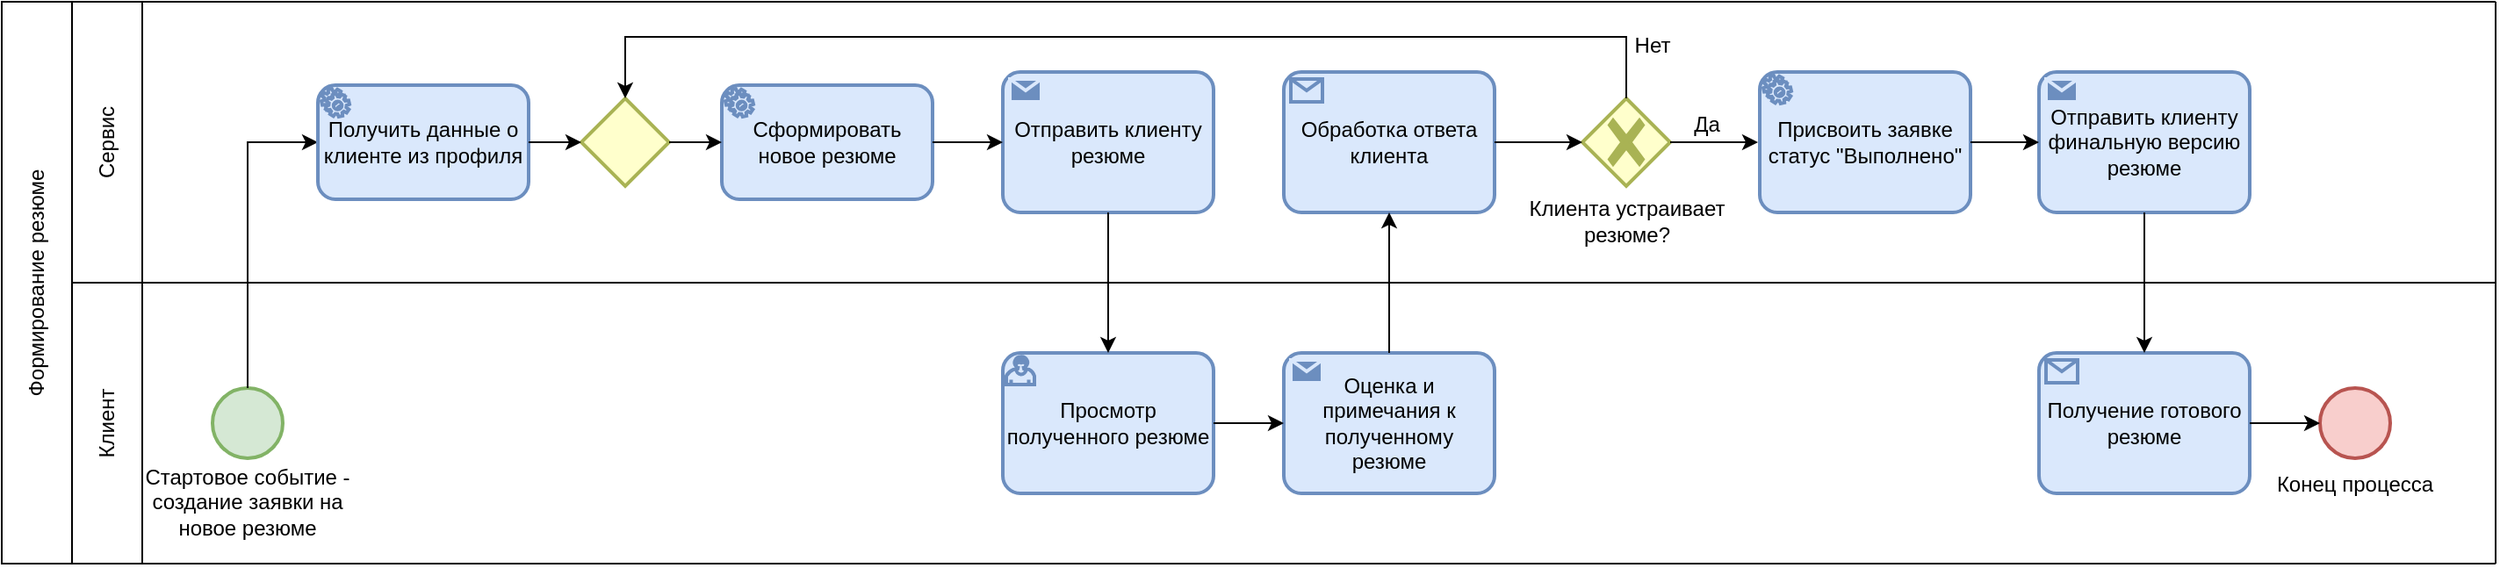 <mxfile version="21.0.6" type="device"><diagram id="C5RBs43oDa-KdzZeNtuy" name="Page-1"><mxGraphModel dx="1500" dy="839" grid="1" gridSize="10" guides="1" tooltips="1" connect="1" arrows="1" fold="1" page="1" pageScale="1" pageWidth="827" pageHeight="1169" math="0" shadow="0"><root><mxCell id="WIyWlLk6GJQsqaUBKTNV-0"/><mxCell id="WIyWlLk6GJQsqaUBKTNV-1" parent="WIyWlLk6GJQsqaUBKTNV-0"/><mxCell id="E5GW4FJA_aySaG-Rxgp2-0" value="Клиент" style="rounded=0;whiteSpace=wrap;html=1;rotation=-90;" vertex="1" parent="WIyWlLk6GJQsqaUBKTNV-1"><mxGeometry x="100" y="380" width="160" height="40" as="geometry"/></mxCell><mxCell id="E5GW4FJA_aySaG-Rxgp2-1" value="Сервис" style="rounded=0;whiteSpace=wrap;html=1;rotation=-90;" vertex="1" parent="WIyWlLk6GJQsqaUBKTNV-1"><mxGeometry x="100" y="220" width="160" height="40" as="geometry"/></mxCell><mxCell id="E5GW4FJA_aySaG-Rxgp2-2" value="" style="endArrow=none;html=1;rounded=0;exitX=0;exitY=1;exitDx=0;exitDy=0;" edge="1" parent="WIyWlLk6GJQsqaUBKTNV-1" source="E5GW4FJA_aySaG-Rxgp2-0"><mxGeometry width="50" height="50" relative="1" as="geometry"><mxPoint x="720" y="330" as="sourcePoint"/><mxPoint x="1540" y="480" as="targetPoint"/></mxGeometry></mxCell><mxCell id="E5GW4FJA_aySaG-Rxgp2-3" value="" style="endArrow=none;html=1;rounded=0;exitX=1;exitY=1;exitDx=0;exitDy=0;" edge="1" parent="WIyWlLk6GJQsqaUBKTNV-1" source="E5GW4FJA_aySaG-Rxgp2-1"><mxGeometry width="50" height="50" relative="1" as="geometry"><mxPoint x="300" y="270" as="sourcePoint"/><mxPoint x="1540" y="160" as="targetPoint"/></mxGeometry></mxCell><mxCell id="E5GW4FJA_aySaG-Rxgp2-4" value="" style="endArrow=none;html=1;rounded=0;exitX=0;exitY=1;exitDx=0;exitDy=0;" edge="1" parent="WIyWlLk6GJQsqaUBKTNV-1" source="E5GW4FJA_aySaG-Rxgp2-1"><mxGeometry width="50" height="50" relative="1" as="geometry"><mxPoint x="220" y="340" as="sourcePoint"/><mxPoint x="1540" y="320" as="targetPoint"/></mxGeometry></mxCell><mxCell id="E5GW4FJA_aySaG-Rxgp2-5" value="" style="ellipse;whiteSpace=wrap;html=1;aspect=fixed;fillColor=#d5e8d4;strokeColor=#82b366;strokeWidth=2;" vertex="1" parent="WIyWlLk6GJQsqaUBKTNV-1"><mxGeometry x="240" y="380" width="40" height="40" as="geometry"/></mxCell><mxCell id="E5GW4FJA_aySaG-Rxgp2-6" value="Стартовое событие - создание заявки на новое резюме" style="text;html=1;strokeColor=none;fillColor=none;align=center;verticalAlign=middle;whiteSpace=wrap;rounded=0;" vertex="1" parent="WIyWlLk6GJQsqaUBKTNV-1"><mxGeometry x="195" y="430" width="130" height="30" as="geometry"/></mxCell><mxCell id="E5GW4FJA_aySaG-Rxgp2-8" value="" style="endArrow=classic;html=1;rounded=0;exitX=0.5;exitY=0;exitDx=0;exitDy=0;entryX=0;entryY=0.5;entryDx=0;entryDy=0;edgeStyle=orthogonalEdgeStyle;entryPerimeter=0;" edge="1" parent="WIyWlLk6GJQsqaUBKTNV-1" source="E5GW4FJA_aySaG-Rxgp2-5" target="E5GW4FJA_aySaG-Rxgp2-49"><mxGeometry width="50" height="50" relative="1" as="geometry"><mxPoint x="270" y="390" as="sourcePoint"/><mxPoint x="310" y="240" as="targetPoint"/><Array as="points"><mxPoint x="260" y="240"/></Array></mxGeometry></mxCell><mxCell id="E5GW4FJA_aySaG-Rxgp2-10" value="" style="rhombus;whiteSpace=wrap;html=1;strokeWidth=2;fillColor=#FFFFCC;strokeColor=#A9B354;" vertex="1" parent="WIyWlLk6GJQsqaUBKTNV-1"><mxGeometry x="450" y="215" width="50" height="50" as="geometry"/></mxCell><mxCell id="E5GW4FJA_aySaG-Rxgp2-22" value="Клиента устраивает резюме?" style="text;html=1;strokeColor=none;fillColor=none;align=center;verticalAlign=middle;whiteSpace=wrap;rounded=0;" vertex="1" parent="WIyWlLk6GJQsqaUBKTNV-1"><mxGeometry x="982.5" y="270" width="125" height="30" as="geometry"/></mxCell><mxCell id="E5GW4FJA_aySaG-Rxgp2-24" value="Нет" style="text;html=1;strokeColor=none;fillColor=none;align=center;verticalAlign=middle;whiteSpace=wrap;rounded=0;" vertex="1" parent="WIyWlLk6GJQsqaUBKTNV-1"><mxGeometry x="1030" y="170.01" width="60" height="30" as="geometry"/></mxCell><mxCell id="E5GW4FJA_aySaG-Rxgp2-31" value="Конец процесса" style="text;html=1;strokeColor=none;fillColor=none;align=center;verticalAlign=middle;whiteSpace=wrap;rounded=0;" vertex="1" parent="WIyWlLk6GJQsqaUBKTNV-1"><mxGeometry x="1410" y="420" width="100" height="30" as="geometry"/></mxCell><mxCell id="E5GW4FJA_aySaG-Rxgp2-32" value="" style="endArrow=none;html=1;rounded=0;" edge="1" parent="WIyWlLk6GJQsqaUBKTNV-1"><mxGeometry width="50" height="50" relative="1" as="geometry"><mxPoint x="1540" y="480" as="sourcePoint"/><mxPoint x="1540" y="160" as="targetPoint"/></mxGeometry></mxCell><mxCell id="E5GW4FJA_aySaG-Rxgp2-41" value="Формирование резюме" style="rounded=0;whiteSpace=wrap;html=1;rotation=-90;" vertex="1" parent="WIyWlLk6GJQsqaUBKTNV-1"><mxGeometry x="-20" y="300" width="320" height="40" as="geometry"/></mxCell><mxCell id="E5GW4FJA_aySaG-Rxgp2-43" value="Отправить клиенту резюме" style="points=[[0.25,0,0],[0.5,0,0],[0.75,0,0],[1,0.25,0],[1,0.5,0],[1,0.75,0],[0.75,1,0],[0.5,1,0],[0.25,1,0],[0,0.75,0],[0,0.5,0],[0,0.25,0]];shape=mxgraph.bpmn.task;whiteSpace=wrap;rectStyle=rounded;size=10;html=1;container=1;expand=0;collapsible=0;taskMarker=send;fillColor=#dae8fc;strokeColor=#6c8ebf;strokeWidth=2;" vertex="1" parent="WIyWlLk6GJQsqaUBKTNV-1"><mxGeometry x="690" y="200" width="120" height="80" as="geometry"/></mxCell><mxCell id="E5GW4FJA_aySaG-Rxgp2-45" value="Сформировать новое резюме" style="points=[[0.25,0,0],[0.5,0,0],[0.75,0,0],[1,0.25,0],[1,0.5,0],[1,0.75,0],[0.75,1,0],[0.5,1,0],[0.25,1,0],[0,0.75,0],[0,0.5,0],[0,0.25,0]];shape=mxgraph.bpmn.task;whiteSpace=wrap;rectStyle=rounded;size=10;html=1;container=1;expand=0;collapsible=0;taskMarker=service;fillColor=#dae8fc;strokeColor=#6c8ebf;strokeWidth=2;" vertex="1" parent="WIyWlLk6GJQsqaUBKTNV-1"><mxGeometry x="530" y="207.51" width="120" height="65" as="geometry"/></mxCell><mxCell id="E5GW4FJA_aySaG-Rxgp2-46" value="Присвоить заявке статус &quot;Выполнено&quot;" style="points=[[0.25,0,0],[0.5,0,0],[0.75,0,0],[1,0.25,0],[1,0.5,0],[1,0.75,0],[0.75,1,0],[0.5,1,0],[0.25,1,0],[0,0.75,0],[0,0.5,0],[0,0.25,0]];shape=mxgraph.bpmn.task;whiteSpace=wrap;rectStyle=rounded;size=10;html=1;container=1;expand=0;collapsible=0;taskMarker=service;fillColor=#dae8fc;strokeColor=#6c8ebf;strokeWidth=2;" vertex="1" parent="WIyWlLk6GJQsqaUBKTNV-1"><mxGeometry x="1121" y="200" width="120" height="80" as="geometry"/></mxCell><mxCell id="E5GW4FJA_aySaG-Rxgp2-47" value="Оценка и примечания к полученному резюме" style="points=[[0.25,0,0],[0.5,0,0],[0.75,0,0],[1,0.25,0],[1,0.5,0],[1,0.75,0],[0.75,1,0],[0.5,1,0],[0.25,1,0],[0,0.75,0],[0,0.5,0],[0,0.25,0]];shape=mxgraph.bpmn.task;whiteSpace=wrap;rectStyle=rounded;size=10;html=1;container=1;expand=0;collapsible=0;taskMarker=send;fillColor=#dae8fc;strokeColor=#6c8ebf;strokeWidth=2;" vertex="1" parent="WIyWlLk6GJQsqaUBKTNV-1"><mxGeometry x="850" y="360" width="120" height="80" as="geometry"/></mxCell><mxCell id="E5GW4FJA_aySaG-Rxgp2-48" value="Обработка ответа клиента" style="points=[[0.25,0,0],[0.5,0,0],[0.75,0,0],[1,0.25,0],[1,0.5,0],[1,0.75,0],[0.75,1,0],[0.5,1,0],[0.25,1,0],[0,0.75,0],[0,0.5,0],[0,0.25,0]];shape=mxgraph.bpmn.task;whiteSpace=wrap;rectStyle=rounded;size=10;html=1;container=1;expand=0;collapsible=0;taskMarker=receive;fillColor=#dae8fc;strokeColor=#6c8ebf;strokeWidth=2;" vertex="1" parent="WIyWlLk6GJQsqaUBKTNV-1"><mxGeometry x="850" y="200.01" width="120" height="80" as="geometry"/></mxCell><mxCell id="E5GW4FJA_aySaG-Rxgp2-49" value="Получить данные о клиенте из профиля" style="points=[[0.25,0,0],[0.5,0,0],[0.75,0,0],[1,0.25,0],[1,0.5,0],[1,0.75,0],[0.75,1,0],[0.5,1,0],[0.25,1,0],[0,0.75,0],[0,0.5,0],[0,0.25,0]];shape=mxgraph.bpmn.task;whiteSpace=wrap;rectStyle=rounded;size=10;html=1;container=1;expand=0;collapsible=0;taskMarker=service;fillColor=#dae8fc;strokeColor=#6c8ebf;strokeWidth=2;" vertex="1" parent="WIyWlLk6GJQsqaUBKTNV-1"><mxGeometry x="300" y="207.51" width="120" height="65" as="geometry"/></mxCell><mxCell id="E5GW4FJA_aySaG-Rxgp2-50" value="Просмотр полученного резюме" style="points=[[0.25,0,0],[0.5,0,0],[0.75,0,0],[1,0.25,0],[1,0.5,0],[1,0.75,0],[0.75,1,0],[0.5,1,0],[0.25,1,0],[0,0.75,0],[0,0.5,0],[0,0.25,0]];shape=mxgraph.bpmn.task;whiteSpace=wrap;rectStyle=rounded;size=10;html=1;container=1;expand=0;collapsible=0;taskMarker=user;fillColor=#dae8fc;strokeColor=#6c8ebf;strokeWidth=2;" vertex="1" parent="WIyWlLk6GJQsqaUBKTNV-1"><mxGeometry x="690" y="360" width="120" height="80" as="geometry"/></mxCell><mxCell id="E5GW4FJA_aySaG-Rxgp2-53" value="" style="points=[[0.25,0.25,0],[0.5,0,0],[0.75,0.25,0],[1,0.5,0],[0.75,0.75,0],[0.5,1,0],[0.25,0.75,0],[0,0.5,0]];shape=mxgraph.bpmn.gateway2;html=1;verticalLabelPosition=bottom;labelBackgroundColor=#ffffff;verticalAlign=top;align=center;perimeter=rhombusPerimeter;outlineConnect=0;outline=none;symbol=none;gwType=exclusive;strokeWidth=2;fillColor=#FFFFCC;strokeColor=#A9B354;" vertex="1" parent="WIyWlLk6GJQsqaUBKTNV-1"><mxGeometry x="1020" y="215" width="50" height="50" as="geometry"/></mxCell><mxCell id="E5GW4FJA_aySaG-Rxgp2-54" value="Отправить клиенту финальную версию резюме" style="points=[[0.25,0,0],[0.5,0,0],[0.75,0,0],[1,0.25,0],[1,0.5,0],[1,0.75,0],[0.75,1,0],[0.5,1,0],[0.25,1,0],[0,0.75,0],[0,0.5,0],[0,0.25,0]];shape=mxgraph.bpmn.task;whiteSpace=wrap;rectStyle=rounded;size=10;html=1;container=1;expand=0;collapsible=0;taskMarker=send;fillColor=#dae8fc;strokeColor=#6c8ebf;strokeWidth=2;" vertex="1" parent="WIyWlLk6GJQsqaUBKTNV-1"><mxGeometry x="1280" y="200.01" width="120" height="80" as="geometry"/></mxCell><mxCell id="E5GW4FJA_aySaG-Rxgp2-55" value="Получение готового резюме" style="points=[[0.25,0,0],[0.5,0,0],[0.75,0,0],[1,0.25,0],[1,0.5,0],[1,0.75,0],[0.75,1,0],[0.5,1,0],[0.25,1,0],[0,0.75,0],[0,0.5,0],[0,0.25,0]];shape=mxgraph.bpmn.task;whiteSpace=wrap;rectStyle=rounded;size=10;html=1;container=1;expand=0;collapsible=0;taskMarker=receive;fillColor=#dae8fc;strokeColor=#6c8ebf;strokeWidth=2;" vertex="1" parent="WIyWlLk6GJQsqaUBKTNV-1"><mxGeometry x="1280" y="360" width="120" height="80" as="geometry"/></mxCell><mxCell id="E5GW4FJA_aySaG-Rxgp2-56" value="" style="ellipse;whiteSpace=wrap;html=1;aspect=fixed;fillColor=#f8cecc;strokeColor=#b85450;strokeWidth=2;" vertex="1" parent="WIyWlLk6GJQsqaUBKTNV-1"><mxGeometry x="1440" y="380" width="40" height="40" as="geometry"/></mxCell><mxCell id="E5GW4FJA_aySaG-Rxgp2-61" value="" style="endArrow=classic;html=1;rounded=0;exitX=0.5;exitY=1;exitDx=0;exitDy=0;exitPerimeter=0;entryX=0.5;entryY=0;entryDx=0;entryDy=0;entryPerimeter=0;" edge="1" parent="WIyWlLk6GJQsqaUBKTNV-1" source="E5GW4FJA_aySaG-Rxgp2-43" target="E5GW4FJA_aySaG-Rxgp2-50"><mxGeometry width="50" height="50" relative="1" as="geometry"><mxPoint x="720" y="380" as="sourcePoint"/><mxPoint x="770" y="330" as="targetPoint"/></mxGeometry></mxCell><mxCell id="E5GW4FJA_aySaG-Rxgp2-62" value="" style="endArrow=classic;html=1;rounded=0;entryX=0;entryY=0.5;entryDx=0;entryDy=0;entryPerimeter=0;exitX=1;exitY=0.5;exitDx=0;exitDy=0;exitPerimeter=0;" edge="1" parent="WIyWlLk6GJQsqaUBKTNV-1" source="E5GW4FJA_aySaG-Rxgp2-50" target="E5GW4FJA_aySaG-Rxgp2-47"><mxGeometry width="50" height="50" relative="1" as="geometry"><mxPoint x="830" y="490" as="sourcePoint"/><mxPoint x="880" y="440" as="targetPoint"/></mxGeometry></mxCell><mxCell id="E5GW4FJA_aySaG-Rxgp2-63" value="" style="endArrow=classic;html=1;rounded=0;entryX=0.5;entryY=1;entryDx=0;entryDy=0;entryPerimeter=0;exitX=0.5;exitY=0;exitDx=0;exitDy=0;exitPerimeter=0;" edge="1" parent="WIyWlLk6GJQsqaUBKTNV-1" source="E5GW4FJA_aySaG-Rxgp2-47" target="E5GW4FJA_aySaG-Rxgp2-48"><mxGeometry width="50" height="50" relative="1" as="geometry"><mxPoint x="880" y="340" as="sourcePoint"/><mxPoint x="930" y="290" as="targetPoint"/></mxGeometry></mxCell><mxCell id="E5GW4FJA_aySaG-Rxgp2-64" value="" style="endArrow=classic;html=1;rounded=0;exitX=1;exitY=0.5;exitDx=0;exitDy=0;exitPerimeter=0;entryX=0;entryY=0.5;entryDx=0;entryDy=0;entryPerimeter=0;" edge="1" parent="WIyWlLk6GJQsqaUBKTNV-1" source="E5GW4FJA_aySaG-Rxgp2-48" target="E5GW4FJA_aySaG-Rxgp2-53"><mxGeometry width="50" height="50" relative="1" as="geometry"><mxPoint x="1040" y="250" as="sourcePoint"/><mxPoint x="1090" y="200" as="targetPoint"/></mxGeometry></mxCell><mxCell id="E5GW4FJA_aySaG-Rxgp2-65" value="" style="endArrow=classic;html=1;rounded=0;exitX=1;exitY=0.5;exitDx=0;exitDy=0;exitPerimeter=0;" edge="1" parent="WIyWlLk6GJQsqaUBKTNV-1" source="E5GW4FJA_aySaG-Rxgp2-53"><mxGeometry width="50" height="50" relative="1" as="geometry"><mxPoint x="1080" y="290" as="sourcePoint"/><mxPoint x="1120" y="240" as="targetPoint"/></mxGeometry></mxCell><mxCell id="E5GW4FJA_aySaG-Rxgp2-66" value="" style="endArrow=classic;html=1;rounded=0;exitX=1;exitY=0.5;exitDx=0;exitDy=0;exitPerimeter=0;entryX=0;entryY=0.5;entryDx=0;entryDy=0;entryPerimeter=0;" edge="1" parent="WIyWlLk6GJQsqaUBKTNV-1" source="E5GW4FJA_aySaG-Rxgp2-46" target="E5GW4FJA_aySaG-Rxgp2-54"><mxGeometry width="50" height="50" relative="1" as="geometry"><mxPoint x="1250" y="280" as="sourcePoint"/><mxPoint x="1300" y="230" as="targetPoint"/></mxGeometry></mxCell><mxCell id="E5GW4FJA_aySaG-Rxgp2-67" value="" style="endArrow=classic;html=1;rounded=0;exitX=0.5;exitY=1;exitDx=0;exitDy=0;exitPerimeter=0;entryX=0.5;entryY=0;entryDx=0;entryDy=0;entryPerimeter=0;" edge="1" parent="WIyWlLk6GJQsqaUBKTNV-1" source="E5GW4FJA_aySaG-Rxgp2-54" target="E5GW4FJA_aySaG-Rxgp2-55"><mxGeometry width="50" height="50" relative="1" as="geometry"><mxPoint x="1350" y="340" as="sourcePoint"/><mxPoint x="1400" y="290" as="targetPoint"/></mxGeometry></mxCell><mxCell id="E5GW4FJA_aySaG-Rxgp2-68" value="" style="endArrow=classic;html=1;rounded=0;exitX=1;exitY=0.5;exitDx=0;exitDy=0;exitPerimeter=0;entryX=0;entryY=0.5;entryDx=0;entryDy=0;" edge="1" parent="WIyWlLk6GJQsqaUBKTNV-1" source="E5GW4FJA_aySaG-Rxgp2-55" target="E5GW4FJA_aySaG-Rxgp2-56"><mxGeometry width="50" height="50" relative="1" as="geometry"><mxPoint x="1400" y="410" as="sourcePoint"/><mxPoint x="1450" y="360" as="targetPoint"/></mxGeometry></mxCell><mxCell id="E5GW4FJA_aySaG-Rxgp2-69" value="" style="endArrow=classic;html=1;rounded=0;entryX=0.5;entryY=0;entryDx=0;entryDy=0;exitX=0.5;exitY=0;exitDx=0;exitDy=0;exitPerimeter=0;edgeStyle=elbowEdgeStyle;" edge="1" parent="WIyWlLk6GJQsqaUBKTNV-1" source="E5GW4FJA_aySaG-Rxgp2-53" target="E5GW4FJA_aySaG-Rxgp2-10"><mxGeometry width="50" height="50" relative="1" as="geometry"><mxPoint x="700" y="230" as="sourcePoint"/><mxPoint x="630" y="210" as="targetPoint"/><Array as="points"><mxPoint x="840" y="180"/></Array></mxGeometry></mxCell><mxCell id="E5GW4FJA_aySaG-Rxgp2-71" value="Да" style="text;html=1;strokeColor=none;fillColor=none;align=center;verticalAlign=middle;whiteSpace=wrap;rounded=0;" vertex="1" parent="WIyWlLk6GJQsqaUBKTNV-1"><mxGeometry x="1061" y="215" width="60" height="30" as="geometry"/></mxCell><mxCell id="E5GW4FJA_aySaG-Rxgp2-75" value="" style="endArrow=classic;html=1;rounded=0;exitX=1;exitY=0.5;exitDx=0;exitDy=0;exitPerimeter=0;" edge="1" parent="WIyWlLk6GJQsqaUBKTNV-1" source="E5GW4FJA_aySaG-Rxgp2-49"><mxGeometry width="50" height="50" relative="1" as="geometry"><mxPoint x="460" y="290" as="sourcePoint"/><mxPoint x="450" y="240" as="targetPoint"/></mxGeometry></mxCell><mxCell id="E5GW4FJA_aySaG-Rxgp2-76" value="" style="endArrow=classic;html=1;rounded=0;exitX=1;exitY=0.5;exitDx=0;exitDy=0;entryX=0;entryY=0.5;entryDx=0;entryDy=0;entryPerimeter=0;" edge="1" parent="WIyWlLk6GJQsqaUBKTNV-1" source="E5GW4FJA_aySaG-Rxgp2-10" target="E5GW4FJA_aySaG-Rxgp2-45"><mxGeometry width="50" height="50" relative="1" as="geometry"><mxPoint x="480" y="330" as="sourcePoint"/><mxPoint x="530" y="280" as="targetPoint"/></mxGeometry></mxCell><mxCell id="E5GW4FJA_aySaG-Rxgp2-77" value="" style="endArrow=classic;html=1;rounded=0;exitX=1;exitY=0.5;exitDx=0;exitDy=0;exitPerimeter=0;entryX=0;entryY=0.5;entryDx=0;entryDy=0;entryPerimeter=0;" edge="1" parent="WIyWlLk6GJQsqaUBKTNV-1" source="E5GW4FJA_aySaG-Rxgp2-45" target="E5GW4FJA_aySaG-Rxgp2-43"><mxGeometry width="50" height="50" relative="1" as="geometry"><mxPoint x="630" y="340" as="sourcePoint"/><mxPoint x="680" y="290" as="targetPoint"/></mxGeometry></mxCell></root></mxGraphModel></diagram></mxfile>